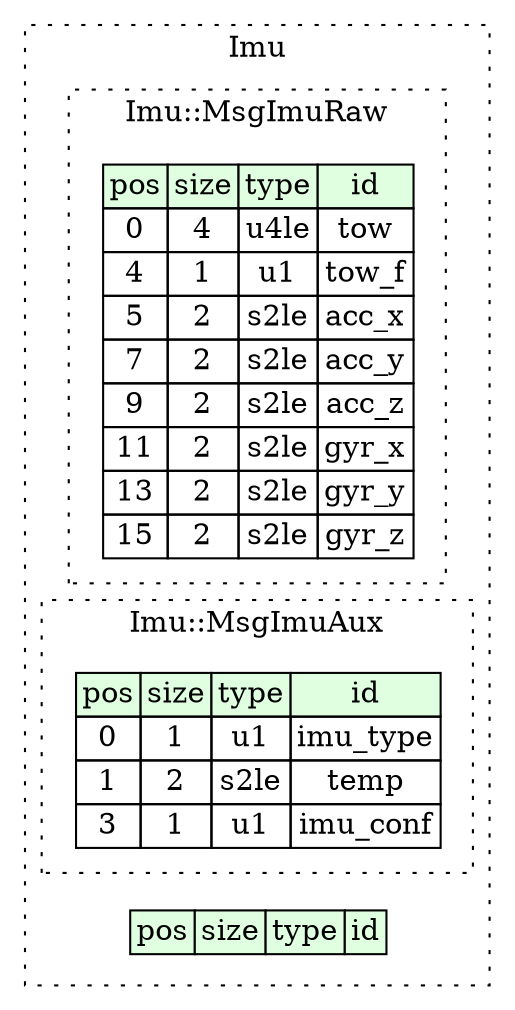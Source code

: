 digraph {
	rankdir=LR;
	node [shape=plaintext];
	subgraph cluster__imu {
		label="Imu";
		graph[style=dotted];

		imu__seq [label=<<TABLE BORDER="0" CELLBORDER="1" CELLSPACING="0">
			<TR><TD BGCOLOR="#E0FFE0">pos</TD><TD BGCOLOR="#E0FFE0">size</TD><TD BGCOLOR="#E0FFE0">type</TD><TD BGCOLOR="#E0FFE0">id</TD></TR>
		</TABLE>>];
		subgraph cluster__msg_imu_raw {
			label="Imu::MsgImuRaw";
			graph[style=dotted];

			msg_imu_raw__seq [label=<<TABLE BORDER="0" CELLBORDER="1" CELLSPACING="0">
				<TR><TD BGCOLOR="#E0FFE0">pos</TD><TD BGCOLOR="#E0FFE0">size</TD><TD BGCOLOR="#E0FFE0">type</TD><TD BGCOLOR="#E0FFE0">id</TD></TR>
				<TR><TD PORT="tow_pos">0</TD><TD PORT="tow_size">4</TD><TD>u4le</TD><TD PORT="tow_type">tow</TD></TR>
				<TR><TD PORT="tow_f_pos">4</TD><TD PORT="tow_f_size">1</TD><TD>u1</TD><TD PORT="tow_f_type">tow_f</TD></TR>
				<TR><TD PORT="acc_x_pos">5</TD><TD PORT="acc_x_size">2</TD><TD>s2le</TD><TD PORT="acc_x_type">acc_x</TD></TR>
				<TR><TD PORT="acc_y_pos">7</TD><TD PORT="acc_y_size">2</TD><TD>s2le</TD><TD PORT="acc_y_type">acc_y</TD></TR>
				<TR><TD PORT="acc_z_pos">9</TD><TD PORT="acc_z_size">2</TD><TD>s2le</TD><TD PORT="acc_z_type">acc_z</TD></TR>
				<TR><TD PORT="gyr_x_pos">11</TD><TD PORT="gyr_x_size">2</TD><TD>s2le</TD><TD PORT="gyr_x_type">gyr_x</TD></TR>
				<TR><TD PORT="gyr_y_pos">13</TD><TD PORT="gyr_y_size">2</TD><TD>s2le</TD><TD PORT="gyr_y_type">gyr_y</TD></TR>
				<TR><TD PORT="gyr_z_pos">15</TD><TD PORT="gyr_z_size">2</TD><TD>s2le</TD><TD PORT="gyr_z_type">gyr_z</TD></TR>
			</TABLE>>];
		}
		subgraph cluster__msg_imu_aux {
			label="Imu::MsgImuAux";
			graph[style=dotted];

			msg_imu_aux__seq [label=<<TABLE BORDER="0" CELLBORDER="1" CELLSPACING="0">
				<TR><TD BGCOLOR="#E0FFE0">pos</TD><TD BGCOLOR="#E0FFE0">size</TD><TD BGCOLOR="#E0FFE0">type</TD><TD BGCOLOR="#E0FFE0">id</TD></TR>
				<TR><TD PORT="imu_type_pos">0</TD><TD PORT="imu_type_size">1</TD><TD>u1</TD><TD PORT="imu_type_type">imu_type</TD></TR>
				<TR><TD PORT="temp_pos">1</TD><TD PORT="temp_size">2</TD><TD>s2le</TD><TD PORT="temp_type">temp</TD></TR>
				<TR><TD PORT="imu_conf_pos">3</TD><TD PORT="imu_conf_size">1</TD><TD>u1</TD><TD PORT="imu_conf_type">imu_conf</TD></TR>
			</TABLE>>];
		}
	}
}
